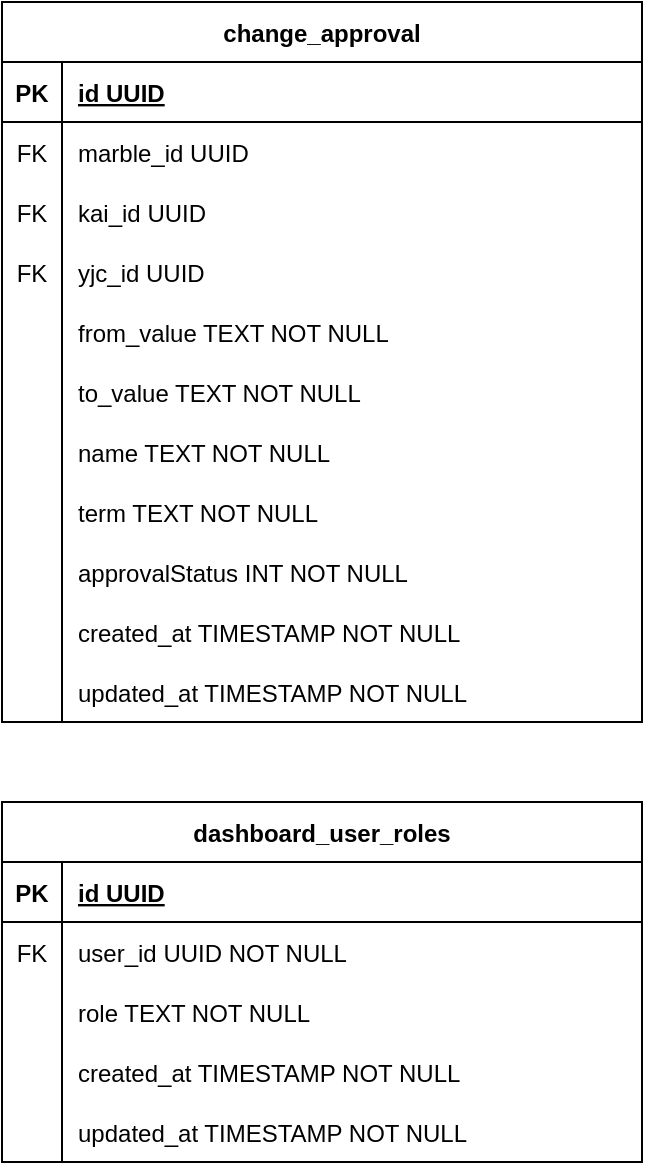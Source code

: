 <mxfile version="26.0.10">
  <diagram id="C5RBs43oDa-KdzZeNtuy" name="Page-1">
    <mxGraphModel dx="-221" dy="-565" grid="1" gridSize="10" guides="1" tooltips="1" connect="1" arrows="1" fold="1" page="1" pageScale="1" pageWidth="827" pageHeight="1169" math="0" shadow="0">
      <root>
        <mxCell id="WIyWlLk6GJQsqaUBKTNV-0" />
        <mxCell id="WIyWlLk6GJQsqaUBKTNV-1" parent="WIyWlLk6GJQsqaUBKTNV-0" />
        <mxCell id="PnJAg_kSW_n7z4QS_yPk-0" value="change_approval" style="shape=table;startSize=30;container=1;collapsible=1;childLayout=tableLayout;fixedRows=1;rowLines=0;fontStyle=1;align=center;resizeLast=1;" vertex="1" parent="WIyWlLk6GJQsqaUBKTNV-1">
          <mxGeometry x="880" y="1270" width="320" height="360" as="geometry" />
        </mxCell>
        <mxCell id="PnJAg_kSW_n7z4QS_yPk-1" value="" style="shape=tableRow;horizontal=0;startSize=0;swimlaneHead=0;swimlaneBody=0;fillColor=none;collapsible=0;dropTarget=0;points=[[0,0.5],[1,0.5]];portConstraint=eastwest;strokeColor=inherit;top=0;left=0;right=0;bottom=1;" vertex="1" parent="PnJAg_kSW_n7z4QS_yPk-0">
          <mxGeometry y="30" width="320" height="30" as="geometry" />
        </mxCell>
        <mxCell id="PnJAg_kSW_n7z4QS_yPk-2" value="PK" style="shape=partialRectangle;overflow=hidden;connectable=0;fillColor=none;strokeColor=inherit;top=0;left=0;bottom=0;right=0;fontStyle=1;" vertex="1" parent="PnJAg_kSW_n7z4QS_yPk-1">
          <mxGeometry width="30" height="30" as="geometry">
            <mxRectangle width="30" height="30" as="alternateBounds" />
          </mxGeometry>
        </mxCell>
        <mxCell id="PnJAg_kSW_n7z4QS_yPk-3" value="id UUID" style="shape=partialRectangle;overflow=hidden;connectable=0;fillColor=none;align=left;strokeColor=inherit;top=0;left=0;bottom=0;right=0;spacingLeft=6;fontStyle=5;" vertex="1" parent="PnJAg_kSW_n7z4QS_yPk-1">
          <mxGeometry x="30" width="290" height="30" as="geometry">
            <mxRectangle width="290" height="30" as="alternateBounds" />
          </mxGeometry>
        </mxCell>
        <mxCell id="PnJAg_kSW_n7z4QS_yPk-10" value="" style="shape=tableRow;horizontal=0;startSize=0;swimlaneHead=0;swimlaneBody=0;fillColor=none;collapsible=0;dropTarget=0;points=[[0,0.5],[1,0.5]];portConstraint=eastwest;strokeColor=inherit;top=0;left=0;right=0;bottom=0;" vertex="1" parent="PnJAg_kSW_n7z4QS_yPk-0">
          <mxGeometry y="60" width="320" height="30" as="geometry" />
        </mxCell>
        <mxCell id="PnJAg_kSW_n7z4QS_yPk-11" value="FK" style="shape=partialRectangle;overflow=hidden;connectable=0;fillColor=none;strokeColor=inherit;top=0;left=0;bottom=0;right=0;" vertex="1" parent="PnJAg_kSW_n7z4QS_yPk-10">
          <mxGeometry width="30" height="30" as="geometry">
            <mxRectangle width="30" height="30" as="alternateBounds" />
          </mxGeometry>
        </mxCell>
        <mxCell id="PnJAg_kSW_n7z4QS_yPk-12" value="marble_id UUID" style="shape=partialRectangle;overflow=hidden;connectable=0;fillColor=none;align=left;strokeColor=inherit;top=0;left=0;bottom=0;right=0;spacingLeft=6;" vertex="1" parent="PnJAg_kSW_n7z4QS_yPk-10">
          <mxGeometry x="30" width="290" height="30" as="geometry">
            <mxRectangle width="290" height="30" as="alternateBounds" />
          </mxGeometry>
        </mxCell>
        <mxCell id="PnJAg_kSW_n7z4QS_yPk-13" value="" style="shape=tableRow;horizontal=0;startSize=0;swimlaneHead=0;swimlaneBody=0;fillColor=none;collapsible=0;dropTarget=0;points=[[0,0.5],[1,0.5]];portConstraint=eastwest;strokeColor=inherit;top=0;left=0;right=0;bottom=0;" vertex="1" parent="PnJAg_kSW_n7z4QS_yPk-0">
          <mxGeometry y="90" width="320" height="30" as="geometry" />
        </mxCell>
        <mxCell id="PnJAg_kSW_n7z4QS_yPk-14" value="FK" style="shape=partialRectangle;overflow=hidden;connectable=0;fillColor=none;strokeColor=inherit;top=0;left=0;bottom=0;right=0;" vertex="1" parent="PnJAg_kSW_n7z4QS_yPk-13">
          <mxGeometry width="30" height="30" as="geometry">
            <mxRectangle width="30" height="30" as="alternateBounds" />
          </mxGeometry>
        </mxCell>
        <mxCell id="PnJAg_kSW_n7z4QS_yPk-15" value="kai_id UUID" style="shape=partialRectangle;overflow=hidden;connectable=0;fillColor=none;align=left;strokeColor=inherit;top=0;left=0;bottom=0;right=0;spacingLeft=6;" vertex="1" parent="PnJAg_kSW_n7z4QS_yPk-13">
          <mxGeometry x="30" width="290" height="30" as="geometry">
            <mxRectangle width="290" height="30" as="alternateBounds" />
          </mxGeometry>
        </mxCell>
        <mxCell id="PnJAg_kSW_n7z4QS_yPk-16" value="" style="shape=tableRow;horizontal=0;startSize=0;swimlaneHead=0;swimlaneBody=0;fillColor=none;collapsible=0;dropTarget=0;points=[[0,0.5],[1,0.5]];portConstraint=eastwest;strokeColor=inherit;top=0;left=0;right=0;bottom=0;" vertex="1" parent="PnJAg_kSW_n7z4QS_yPk-0">
          <mxGeometry y="120" width="320" height="30" as="geometry" />
        </mxCell>
        <mxCell id="PnJAg_kSW_n7z4QS_yPk-17" value="FK" style="shape=partialRectangle;overflow=hidden;connectable=0;fillColor=none;strokeColor=inherit;top=0;left=0;bottom=0;right=0;" vertex="1" parent="PnJAg_kSW_n7z4QS_yPk-16">
          <mxGeometry width="30" height="30" as="geometry">
            <mxRectangle width="30" height="30" as="alternateBounds" />
          </mxGeometry>
        </mxCell>
        <mxCell id="PnJAg_kSW_n7z4QS_yPk-18" value="yjc_id UUID" style="shape=partialRectangle;overflow=hidden;connectable=0;fillColor=none;align=left;strokeColor=inherit;top=0;left=0;bottom=0;right=0;spacingLeft=6;" vertex="1" parent="PnJAg_kSW_n7z4QS_yPk-16">
          <mxGeometry x="30" width="290" height="30" as="geometry">
            <mxRectangle width="290" height="30" as="alternateBounds" />
          </mxGeometry>
        </mxCell>
        <mxCell id="PnJAg_kSW_n7z4QS_yPk-4" value="" style="shape=tableRow;horizontal=0;startSize=0;swimlaneHead=0;swimlaneBody=0;fillColor=none;collapsible=0;dropTarget=0;points=[[0,0.5],[1,0.5]];portConstraint=eastwest;strokeColor=inherit;top=0;left=0;right=0;bottom=0;" vertex="1" parent="PnJAg_kSW_n7z4QS_yPk-0">
          <mxGeometry y="150" width="320" height="30" as="geometry" />
        </mxCell>
        <mxCell id="PnJAg_kSW_n7z4QS_yPk-5" value="" style="shape=partialRectangle;overflow=hidden;connectable=0;fillColor=none;strokeColor=inherit;top=0;left=0;bottom=0;right=0;" vertex="1" parent="PnJAg_kSW_n7z4QS_yPk-4">
          <mxGeometry width="30" height="30" as="geometry">
            <mxRectangle width="30" height="30" as="alternateBounds" />
          </mxGeometry>
        </mxCell>
        <mxCell id="PnJAg_kSW_n7z4QS_yPk-6" value="from_value TEXT NOT NULL" style="shape=partialRectangle;overflow=hidden;connectable=0;fillColor=none;align=left;strokeColor=inherit;top=0;left=0;bottom=0;right=0;spacingLeft=6;" vertex="1" parent="PnJAg_kSW_n7z4QS_yPk-4">
          <mxGeometry x="30" width="290" height="30" as="geometry">
            <mxRectangle width="290" height="30" as="alternateBounds" />
          </mxGeometry>
        </mxCell>
        <mxCell id="PnJAg_kSW_n7z4QS_yPk-7" value="" style="shape=tableRow;horizontal=0;startSize=0;swimlaneHead=0;swimlaneBody=0;fillColor=none;collapsible=0;dropTarget=0;points=[[0,0.5],[1,0.5]];portConstraint=eastwest;strokeColor=inherit;top=0;left=0;right=0;bottom=0;" vertex="1" parent="PnJAg_kSW_n7z4QS_yPk-0">
          <mxGeometry y="180" width="320" height="30" as="geometry" />
        </mxCell>
        <mxCell id="PnJAg_kSW_n7z4QS_yPk-8" value="" style="shape=partialRectangle;overflow=hidden;connectable=0;fillColor=none;strokeColor=inherit;top=0;left=0;bottom=0;right=0;" vertex="1" parent="PnJAg_kSW_n7z4QS_yPk-7">
          <mxGeometry width="30" height="30" as="geometry">
            <mxRectangle width="30" height="30" as="alternateBounds" />
          </mxGeometry>
        </mxCell>
        <mxCell id="PnJAg_kSW_n7z4QS_yPk-9" value="to_value TEXT NOT NULL" style="shape=partialRectangle;overflow=hidden;connectable=0;fillColor=none;align=left;strokeColor=inherit;top=0;left=0;bottom=0;right=0;spacingLeft=6;" vertex="1" parent="PnJAg_kSW_n7z4QS_yPk-7">
          <mxGeometry x="30" width="290" height="30" as="geometry">
            <mxRectangle width="290" height="30" as="alternateBounds" />
          </mxGeometry>
        </mxCell>
        <mxCell id="PnJAg_kSW_n7z4QS_yPk-19" value="" style="shape=tableRow;horizontal=0;startSize=0;swimlaneHead=0;swimlaneBody=0;fillColor=none;collapsible=0;dropTarget=0;points=[[0,0.5],[1,0.5]];portConstraint=eastwest;strokeColor=inherit;top=0;left=0;right=0;bottom=0;" vertex="1" parent="PnJAg_kSW_n7z4QS_yPk-0">
          <mxGeometry y="210" width="320" height="30" as="geometry" />
        </mxCell>
        <mxCell id="PnJAg_kSW_n7z4QS_yPk-20" value="" style="shape=partialRectangle;overflow=hidden;connectable=0;fillColor=none;strokeColor=inherit;top=0;left=0;bottom=0;right=0;" vertex="1" parent="PnJAg_kSW_n7z4QS_yPk-19">
          <mxGeometry width="30" height="30" as="geometry">
            <mxRectangle width="30" height="30" as="alternateBounds" />
          </mxGeometry>
        </mxCell>
        <mxCell id="PnJAg_kSW_n7z4QS_yPk-21" value="name TEXT NOT NULL" style="shape=partialRectangle;overflow=hidden;connectable=0;fillColor=none;align=left;strokeColor=inherit;top=0;left=0;bottom=0;right=0;spacingLeft=6;" vertex="1" parent="PnJAg_kSW_n7z4QS_yPk-19">
          <mxGeometry x="30" width="290" height="30" as="geometry">
            <mxRectangle width="290" height="30" as="alternateBounds" />
          </mxGeometry>
        </mxCell>
        <mxCell id="PnJAg_kSW_n7z4QS_yPk-22" value="" style="shape=tableRow;horizontal=0;startSize=0;swimlaneHead=0;swimlaneBody=0;fillColor=none;collapsible=0;dropTarget=0;points=[[0,0.5],[1,0.5]];portConstraint=eastwest;strokeColor=inherit;top=0;left=0;right=0;bottom=0;" vertex="1" parent="PnJAg_kSW_n7z4QS_yPk-0">
          <mxGeometry y="240" width="320" height="30" as="geometry" />
        </mxCell>
        <mxCell id="PnJAg_kSW_n7z4QS_yPk-23" value="" style="shape=partialRectangle;overflow=hidden;connectable=0;fillColor=none;strokeColor=inherit;top=0;left=0;bottom=0;right=0;" vertex="1" parent="PnJAg_kSW_n7z4QS_yPk-22">
          <mxGeometry width="30" height="30" as="geometry">
            <mxRectangle width="30" height="30" as="alternateBounds" />
          </mxGeometry>
        </mxCell>
        <mxCell id="PnJAg_kSW_n7z4QS_yPk-24" value="term TEXT NOT NULL" style="shape=partialRectangle;overflow=hidden;connectable=0;fillColor=none;align=left;strokeColor=inherit;top=0;left=0;bottom=0;right=0;spacingLeft=6;" vertex="1" parent="PnJAg_kSW_n7z4QS_yPk-22">
          <mxGeometry x="30" width="290" height="30" as="geometry">
            <mxRectangle width="290" height="30" as="alternateBounds" />
          </mxGeometry>
        </mxCell>
        <mxCell id="PnJAg_kSW_n7z4QS_yPk-25" value="" style="shape=tableRow;horizontal=0;startSize=0;swimlaneHead=0;swimlaneBody=0;fillColor=none;collapsible=0;dropTarget=0;points=[[0,0.5],[1,0.5]];portConstraint=eastwest;strokeColor=inherit;top=0;left=0;right=0;bottom=0;" vertex="1" parent="PnJAg_kSW_n7z4QS_yPk-0">
          <mxGeometry y="270" width="320" height="30" as="geometry" />
        </mxCell>
        <mxCell id="PnJAg_kSW_n7z4QS_yPk-26" value="" style="shape=partialRectangle;overflow=hidden;connectable=0;fillColor=none;strokeColor=inherit;top=0;left=0;bottom=0;right=0;" vertex="1" parent="PnJAg_kSW_n7z4QS_yPk-25">
          <mxGeometry width="30" height="30" as="geometry">
            <mxRectangle width="30" height="30" as="alternateBounds" />
          </mxGeometry>
        </mxCell>
        <mxCell id="PnJAg_kSW_n7z4QS_yPk-27" value="approvalStatus INT NOT NULL" style="shape=partialRectangle;overflow=hidden;connectable=0;fillColor=none;align=left;strokeColor=inherit;top=0;left=0;bottom=0;right=0;spacingLeft=6;" vertex="1" parent="PnJAg_kSW_n7z4QS_yPk-25">
          <mxGeometry x="30" width="290" height="30" as="geometry">
            <mxRectangle width="290" height="30" as="alternateBounds" />
          </mxGeometry>
        </mxCell>
        <mxCell id="PnJAg_kSW_n7z4QS_yPk-28" value="" style="shape=tableRow;horizontal=0;startSize=0;swimlaneHead=0;swimlaneBody=0;fillColor=none;collapsible=0;dropTarget=0;points=[[0,0.5],[1,0.5]];portConstraint=eastwest;strokeColor=inherit;top=0;left=0;right=0;bottom=0;" vertex="1" parent="PnJAg_kSW_n7z4QS_yPk-0">
          <mxGeometry y="300" width="320" height="30" as="geometry" />
        </mxCell>
        <mxCell id="PnJAg_kSW_n7z4QS_yPk-29" value="" style="shape=partialRectangle;overflow=hidden;connectable=0;fillColor=none;strokeColor=inherit;top=0;left=0;bottom=0;right=0;" vertex="1" parent="PnJAg_kSW_n7z4QS_yPk-28">
          <mxGeometry width="30" height="30" as="geometry">
            <mxRectangle width="30" height="30" as="alternateBounds" />
          </mxGeometry>
        </mxCell>
        <mxCell id="PnJAg_kSW_n7z4QS_yPk-30" value="created_at TIMESTAMP NOT NULL" style="shape=partialRectangle;overflow=hidden;connectable=0;fillColor=none;align=left;strokeColor=inherit;top=0;left=0;bottom=0;right=0;spacingLeft=6;" vertex="1" parent="PnJAg_kSW_n7z4QS_yPk-28">
          <mxGeometry x="30" width="290" height="30" as="geometry">
            <mxRectangle width="290" height="30" as="alternateBounds" />
          </mxGeometry>
        </mxCell>
        <mxCell id="PnJAg_kSW_n7z4QS_yPk-31" value="" style="shape=tableRow;horizontal=0;startSize=0;swimlaneHead=0;swimlaneBody=0;fillColor=none;collapsible=0;dropTarget=0;points=[[0,0.5],[1,0.5]];portConstraint=eastwest;strokeColor=inherit;top=0;left=0;right=0;bottom=0;" vertex="1" parent="PnJAg_kSW_n7z4QS_yPk-0">
          <mxGeometry y="330" width="320" height="30" as="geometry" />
        </mxCell>
        <mxCell id="PnJAg_kSW_n7z4QS_yPk-32" value="" style="shape=partialRectangle;overflow=hidden;connectable=0;fillColor=none;strokeColor=inherit;top=0;left=0;bottom=0;right=0;" vertex="1" parent="PnJAg_kSW_n7z4QS_yPk-31">
          <mxGeometry width="30" height="30" as="geometry">
            <mxRectangle width="30" height="30" as="alternateBounds" />
          </mxGeometry>
        </mxCell>
        <mxCell id="PnJAg_kSW_n7z4QS_yPk-33" value="updated_at TIMESTAMP NOT NULL" style="shape=partialRectangle;overflow=hidden;connectable=0;fillColor=none;align=left;strokeColor=inherit;top=0;left=0;bottom=0;right=0;spacingLeft=6;" vertex="1" parent="PnJAg_kSW_n7z4QS_yPk-31">
          <mxGeometry x="30" width="290" height="30" as="geometry">
            <mxRectangle width="290" height="30" as="alternateBounds" />
          </mxGeometry>
        </mxCell>
        <mxCell id="PnJAg_kSW_n7z4QS_yPk-34" value="dashboard_user_roles" style="shape=table;startSize=30;container=1;collapsible=1;childLayout=tableLayout;fixedRows=1;rowLines=0;fontStyle=1;align=center;resizeLast=1;" vertex="1" parent="WIyWlLk6GJQsqaUBKTNV-1">
          <mxGeometry x="880" y="1670" width="320" height="180" as="geometry" />
        </mxCell>
        <mxCell id="PnJAg_kSW_n7z4QS_yPk-35" value="" style="shape=tableRow;horizontal=0;startSize=0;swimlaneHead=0;swimlaneBody=0;fillColor=none;collapsible=0;dropTarget=0;points=[[0,0.5],[1,0.5]];portConstraint=eastwest;strokeColor=inherit;top=0;left=0;right=0;bottom=1;" vertex="1" parent="PnJAg_kSW_n7z4QS_yPk-34">
          <mxGeometry y="30" width="320" height="30" as="geometry" />
        </mxCell>
        <mxCell id="PnJAg_kSW_n7z4QS_yPk-36" value="PK" style="shape=partialRectangle;overflow=hidden;connectable=0;fillColor=none;strokeColor=inherit;top=0;left=0;bottom=0;right=0;fontStyle=1;" vertex="1" parent="PnJAg_kSW_n7z4QS_yPk-35">
          <mxGeometry width="30" height="30" as="geometry">
            <mxRectangle width="30" height="30" as="alternateBounds" />
          </mxGeometry>
        </mxCell>
        <mxCell id="PnJAg_kSW_n7z4QS_yPk-37" value="id UUID" style="shape=partialRectangle;overflow=hidden;connectable=0;fillColor=none;align=left;strokeColor=inherit;top=0;left=0;bottom=0;right=0;spacingLeft=6;fontStyle=5;" vertex="1" parent="PnJAg_kSW_n7z4QS_yPk-35">
          <mxGeometry x="30" width="290" height="30" as="geometry">
            <mxRectangle width="290" height="30" as="alternateBounds" />
          </mxGeometry>
        </mxCell>
        <mxCell id="PnJAg_kSW_n7z4QS_yPk-44" value="" style="shape=tableRow;horizontal=0;startSize=0;swimlaneHead=0;swimlaneBody=0;fillColor=none;collapsible=0;dropTarget=0;points=[[0,0.5],[1,0.5]];portConstraint=eastwest;strokeColor=inherit;top=0;left=0;right=0;bottom=0;" vertex="1" parent="PnJAg_kSW_n7z4QS_yPk-34">
          <mxGeometry y="60" width="320" height="30" as="geometry" />
        </mxCell>
        <mxCell id="PnJAg_kSW_n7z4QS_yPk-45" value="FK" style="shape=partialRectangle;overflow=hidden;connectable=0;fillColor=none;strokeColor=inherit;top=0;left=0;bottom=0;right=0;" vertex="1" parent="PnJAg_kSW_n7z4QS_yPk-44">
          <mxGeometry width="30" height="30" as="geometry">
            <mxRectangle width="30" height="30" as="alternateBounds" />
          </mxGeometry>
        </mxCell>
        <mxCell id="PnJAg_kSW_n7z4QS_yPk-46" value="user_id UUID NOT NULL" style="shape=partialRectangle;overflow=hidden;connectable=0;fillColor=none;align=left;strokeColor=inherit;top=0;left=0;bottom=0;right=0;spacingLeft=6;" vertex="1" parent="PnJAg_kSW_n7z4QS_yPk-44">
          <mxGeometry x="30" width="290" height="30" as="geometry">
            <mxRectangle width="290" height="30" as="alternateBounds" />
          </mxGeometry>
        </mxCell>
        <mxCell id="PnJAg_kSW_n7z4QS_yPk-38" value="" style="shape=tableRow;horizontal=0;startSize=0;swimlaneHead=0;swimlaneBody=0;fillColor=none;collapsible=0;dropTarget=0;points=[[0,0.5],[1,0.5]];portConstraint=eastwest;strokeColor=inherit;top=0;left=0;right=0;bottom=0;" vertex="1" parent="PnJAg_kSW_n7z4QS_yPk-34">
          <mxGeometry y="90" width="320" height="30" as="geometry" />
        </mxCell>
        <mxCell id="PnJAg_kSW_n7z4QS_yPk-39" value="" style="shape=partialRectangle;overflow=hidden;connectable=0;fillColor=none;strokeColor=inherit;top=0;left=0;bottom=0;right=0;" vertex="1" parent="PnJAg_kSW_n7z4QS_yPk-38">
          <mxGeometry width="30" height="30" as="geometry">
            <mxRectangle width="30" height="30" as="alternateBounds" />
          </mxGeometry>
        </mxCell>
        <mxCell id="PnJAg_kSW_n7z4QS_yPk-40" value="role TEXT NOT NULL" style="shape=partialRectangle;overflow=hidden;connectable=0;fillColor=none;align=left;strokeColor=inherit;top=0;left=0;bottom=0;right=0;spacingLeft=6;" vertex="1" parent="PnJAg_kSW_n7z4QS_yPk-38">
          <mxGeometry x="30" width="290" height="30" as="geometry">
            <mxRectangle width="290" height="30" as="alternateBounds" />
          </mxGeometry>
        </mxCell>
        <mxCell id="PnJAg_kSW_n7z4QS_yPk-62" value="" style="shape=tableRow;horizontal=0;startSize=0;swimlaneHead=0;swimlaneBody=0;fillColor=none;collapsible=0;dropTarget=0;points=[[0,0.5],[1,0.5]];portConstraint=eastwest;strokeColor=inherit;top=0;left=0;right=0;bottom=0;" vertex="1" parent="PnJAg_kSW_n7z4QS_yPk-34">
          <mxGeometry y="120" width="320" height="30" as="geometry" />
        </mxCell>
        <mxCell id="PnJAg_kSW_n7z4QS_yPk-63" value="" style="shape=partialRectangle;overflow=hidden;connectable=0;fillColor=none;strokeColor=inherit;top=0;left=0;bottom=0;right=0;" vertex="1" parent="PnJAg_kSW_n7z4QS_yPk-62">
          <mxGeometry width="30" height="30" as="geometry">
            <mxRectangle width="30" height="30" as="alternateBounds" />
          </mxGeometry>
        </mxCell>
        <mxCell id="PnJAg_kSW_n7z4QS_yPk-64" value="created_at TIMESTAMP NOT NULL" style="shape=partialRectangle;overflow=hidden;connectable=0;fillColor=none;align=left;strokeColor=inherit;top=0;left=0;bottom=0;right=0;spacingLeft=6;" vertex="1" parent="PnJAg_kSW_n7z4QS_yPk-62">
          <mxGeometry x="30" width="290" height="30" as="geometry">
            <mxRectangle width="290" height="30" as="alternateBounds" />
          </mxGeometry>
        </mxCell>
        <mxCell id="PnJAg_kSW_n7z4QS_yPk-65" value="" style="shape=tableRow;horizontal=0;startSize=0;swimlaneHead=0;swimlaneBody=0;fillColor=none;collapsible=0;dropTarget=0;points=[[0,0.5],[1,0.5]];portConstraint=eastwest;strokeColor=inherit;top=0;left=0;right=0;bottom=0;" vertex="1" parent="PnJAg_kSW_n7z4QS_yPk-34">
          <mxGeometry y="150" width="320" height="30" as="geometry" />
        </mxCell>
        <mxCell id="PnJAg_kSW_n7z4QS_yPk-66" value="" style="shape=partialRectangle;overflow=hidden;connectable=0;fillColor=none;strokeColor=inherit;top=0;left=0;bottom=0;right=0;" vertex="1" parent="PnJAg_kSW_n7z4QS_yPk-65">
          <mxGeometry width="30" height="30" as="geometry">
            <mxRectangle width="30" height="30" as="alternateBounds" />
          </mxGeometry>
        </mxCell>
        <mxCell id="PnJAg_kSW_n7z4QS_yPk-67" value="updated_at TIMESTAMP NOT NULL" style="shape=partialRectangle;overflow=hidden;connectable=0;fillColor=none;align=left;strokeColor=inherit;top=0;left=0;bottom=0;right=0;spacingLeft=6;" vertex="1" parent="PnJAg_kSW_n7z4QS_yPk-65">
          <mxGeometry x="30" width="290" height="30" as="geometry">
            <mxRectangle width="290" height="30" as="alternateBounds" />
          </mxGeometry>
        </mxCell>
      </root>
    </mxGraphModel>
  </diagram>
</mxfile>
